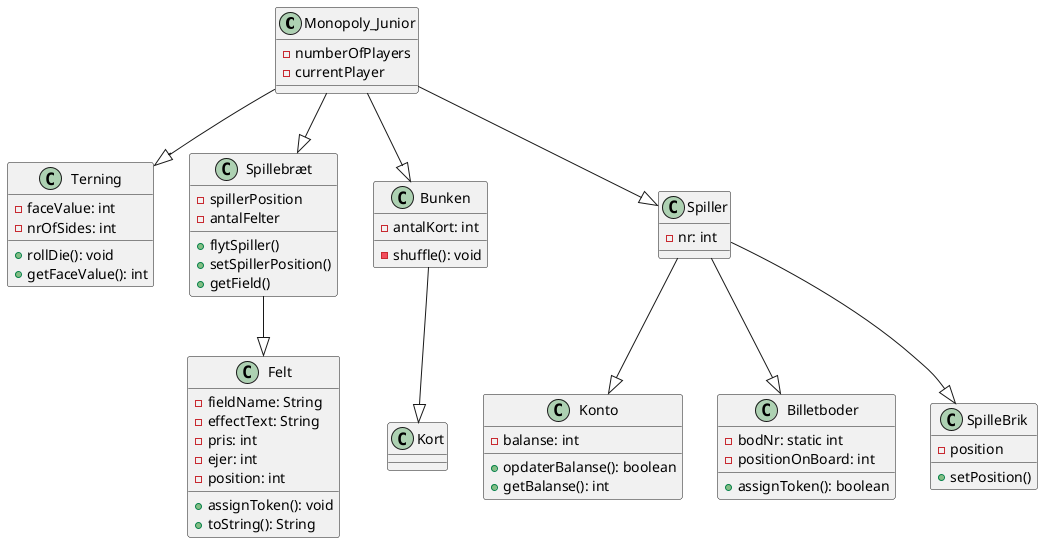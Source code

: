 @startuml
'https://plantuml.com/class-diagram

class "Monopoly_Junior" as Game
class Terning
class Spillebræt
class Felt
class Bunken
class Kort
class Spiller
class Konto
class Billetboder
class SpilleBrik

Game --|> Terning
Game --|> Bunken
Game --|> Spiller
Game --|> Spillebræt
Spillebræt --|> Felt
Spiller --|> Billetboder
Spiller --|> Konto
Spiller --|> SpilleBrik
Bunken --|> Kort

class Game {
    -numberOfPlayers
    -currentPlayer
}

class Terning {
    -faceValue: int
    -nrOfSides: int
    +rollDie(): void
    +getFaceValue(): int
}

class Spillebræt {
    -spillerPosition
    -antalFelter
    +flytSpiller()
    +setSpillerPosition()
    +getField()
}

class Felt {
    -fieldName: String
    -effectText: String
    -pris: int
    -ejer: int
    -position: int

    +assignToken(): void
    +toString(): String

}

class Kort {

}

'opdaterBalanse() er lavet som boolean, for at kunne returnere hvis en spiller går bankerot'
class Konto {
    -balanse: int
    +opdaterBalanse(): boolean
    +getBalanse(): int
}

class Bunken {
    -antalKort: int
    -shuffle(): void

}

class Spiller {
    -nr: int
}

class SpilleBrik {
    -position
    +setPosition()
}

'assignToken er lavet som boolean return i tilfælde af at der ikke er flere tokens'
class Billetboder {
    -bodNr: static int
    -positionOnBoard: int
    +assignToken(): boolean
}





@enduml